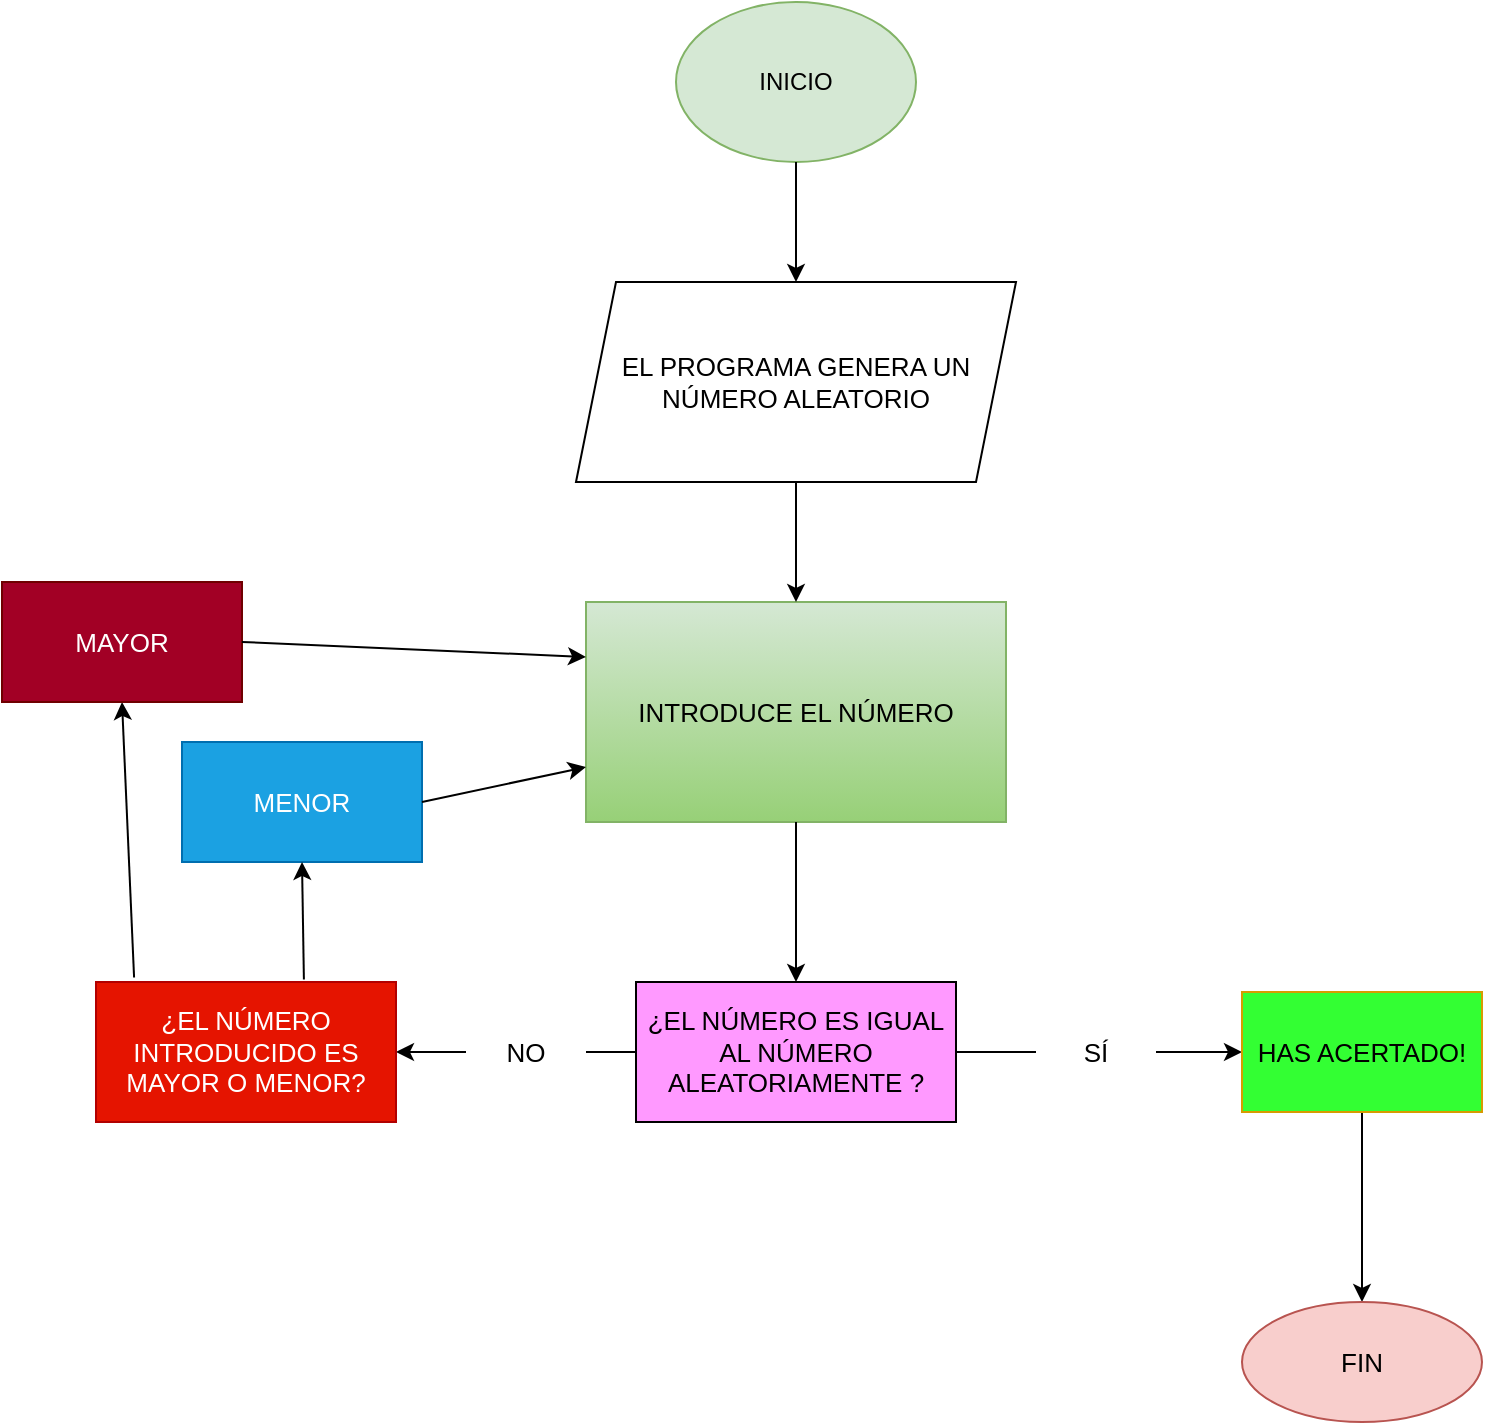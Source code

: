 <mxfile>
    <diagram id="dqZsnTbzCjewWdG2UYxb" name="Página-1">
        <mxGraphModel dx="1062" dy="809" grid="1" gridSize="10" guides="1" tooltips="1" connect="1" arrows="1" fold="1" page="1" pageScale="1" pageWidth="827" pageHeight="1169" math="0" shadow="0">
            <root>
                <mxCell id="0"/>
                <mxCell id="1" parent="0"/>
                <mxCell id="3" value="INICIO" style="ellipse;whiteSpace=wrap;html=1;fillColor=#D5E8D4;strokeColor=#82b366;" parent="1" vertex="1">
                    <mxGeometry x="387" y="30" width="120" height="80" as="geometry"/>
                </mxCell>
                <mxCell id="4" value="&lt;font style=&quot;font-size: 13px&quot;&gt;EL PROGRAMA GENERA UN NÚMERO ALEATORIO&lt;/font&gt;" style="shape=parallelogram;perimeter=parallelogramPerimeter;whiteSpace=wrap;html=1;fixedSize=1;" parent="1" vertex="1">
                    <mxGeometry x="337" y="170" width="220" height="100" as="geometry"/>
                </mxCell>
                <mxCell id="5" value="" style="endArrow=classic;html=1;fontSize=12;entryX=0.5;entryY=0;entryDx=0;entryDy=0;exitX=0.5;exitY=1;exitDx=0;exitDy=0;" parent="1" target="4" edge="1">
                    <mxGeometry width="50" height="50" relative="1" as="geometry">
                        <mxPoint x="447" y="110.0" as="sourcePoint"/>
                        <mxPoint x="447" y="120" as="targetPoint"/>
                    </mxGeometry>
                </mxCell>
                <mxCell id="6" value="&lt;font style=&quot;font-size: 13px&quot;&gt;INTRODUCE EL NÚMERO&lt;/font&gt;" style="rounded=0;whiteSpace=wrap;html=1;fontSize=12;fillColor=#d5e8d4;strokeColor=#82b366;gradientColor=#97d077;" parent="1" vertex="1">
                    <mxGeometry x="342" y="330" width="210" height="110" as="geometry"/>
                </mxCell>
                <mxCell id="7" value="" style="endArrow=classic;html=1;fontSize=13;exitX=0.5;exitY=1;exitDx=0;exitDy=0;entryX=0.5;entryY=0;entryDx=0;entryDy=0;" parent="1" source="4" target="6" edge="1">
                    <mxGeometry width="50" height="50" relative="1" as="geometry">
                        <mxPoint x="447" y="360" as="sourcePoint"/>
                        <mxPoint x="497" y="310" as="targetPoint"/>
                    </mxGeometry>
                </mxCell>
                <mxCell id="8" value="" style="endArrow=classic;html=1;fontSize=13;exitX=0.5;exitY=1;exitDx=0;exitDy=0;" parent="1" source="6" target="9" edge="1">
                    <mxGeometry width="50" height="50" relative="1" as="geometry">
                        <mxPoint x="447" y="510" as="sourcePoint"/>
                        <mxPoint x="497" y="460" as="targetPoint"/>
                    </mxGeometry>
                </mxCell>
                <mxCell id="13" value="" style="edgeStyle=none;html=1;fontSize=13;startArrow=none;entryX=0;entryY=0.5;entryDx=0;entryDy=0;" parent="1" source="14" target="12" edge="1">
                    <mxGeometry relative="1" as="geometry">
                        <mxPoint x="667" y="555" as="targetPoint"/>
                    </mxGeometry>
                </mxCell>
                <mxCell id="19" value="" style="edgeStyle=none;html=1;fontSize=13;startArrow=none;" parent="1" source="20" target="18" edge="1">
                    <mxGeometry relative="1" as="geometry"/>
                </mxCell>
                <mxCell id="9" value="¿EL NÚMERO ES IGUAL AL NÚMERO ALEATORIAMENTE ?" style="rounded=0;whiteSpace=wrap;html=1;fontSize=13;fillColor=#FF99FF;" parent="1" vertex="1">
                    <mxGeometry x="367" y="520" width="160" height="70" as="geometry"/>
                </mxCell>
                <mxCell id="17" value="" style="edgeStyle=none;html=1;fontSize=13;exitX=0.5;exitY=1;exitDx=0;exitDy=0;entryX=0.5;entryY=0;entryDx=0;entryDy=0;" parent="1" source="12" target="16" edge="1">
                    <mxGeometry relative="1" as="geometry">
                        <mxPoint x="669.33" y="595" as="sourcePoint"/>
                        <mxPoint x="669.33" y="675" as="targetPoint"/>
                    </mxGeometry>
                </mxCell>
                <mxCell id="12" value="HAS ACERTADO!" style="whiteSpace=wrap;html=1;fontSize=13;rounded=0;fillColor=#33FF33;gradientColor=#33FF33;strokeColor=#d79b00;" parent="1" vertex="1">
                    <mxGeometry x="670" y="525" width="120" height="60" as="geometry"/>
                </mxCell>
                <mxCell id="14" value="SÍ" style="text;html=1;strokeColor=none;fillColor=none;align=center;verticalAlign=middle;whiteSpace=wrap;rounded=0;fontSize=13;" parent="1" vertex="1">
                    <mxGeometry x="567" y="540" width="60" height="30" as="geometry"/>
                </mxCell>
                <mxCell id="15" value="" style="edgeStyle=none;html=1;fontSize=13;endArrow=none;" parent="1" source="9" target="14" edge="1">
                    <mxGeometry relative="1" as="geometry">
                        <mxPoint x="527" y="555" as="sourcePoint"/>
                        <mxPoint x="657" y="555" as="targetPoint"/>
                    </mxGeometry>
                </mxCell>
                <mxCell id="16" value="FIN" style="ellipse;whiteSpace=wrap;html=1;fontSize=13;rounded=0;fillColor=#f8cecc;strokeColor=#b85450;" parent="1" vertex="1">
                    <mxGeometry x="670" y="680" width="120" height="60" as="geometry"/>
                </mxCell>
                <mxCell id="25" value="" style="edgeStyle=none;html=1;fontSize=13;exitX=0.127;exitY=-0.032;exitDx=0;exitDy=0;entryX=0.5;entryY=1;entryDx=0;entryDy=0;exitPerimeter=0;" parent="1" source="18" target="22" edge="1">
                    <mxGeometry relative="1" as="geometry">
                        <mxPoint x="117" y="340.0" as="targetPoint"/>
                        <Array as="points"/>
                    </mxGeometry>
                </mxCell>
                <mxCell id="18" value="¿EL NÚMERO INTRODUCIDO ES MAYOR O MENOR?" style="whiteSpace=wrap;html=1;fontSize=13;rounded=0;fillColor=#e51400;fontColor=#ffffff;strokeColor=#B20000;" parent="1" vertex="1">
                    <mxGeometry x="97" y="520" width="150" height="70" as="geometry"/>
                </mxCell>
                <mxCell id="20" value="NO" style="text;html=1;strokeColor=none;fillColor=none;align=center;verticalAlign=middle;whiteSpace=wrap;rounded=0;fontSize=13;" parent="1" vertex="1">
                    <mxGeometry x="282" y="540" width="60" height="30" as="geometry"/>
                </mxCell>
                <mxCell id="21" value="" style="edgeStyle=none;html=1;fontSize=13;endArrow=none;" parent="1" source="9" target="20" edge="1">
                    <mxGeometry relative="1" as="geometry">
                        <mxPoint x="367" y="555" as="sourcePoint"/>
                        <mxPoint x="267" y="555" as="targetPoint"/>
                    </mxGeometry>
                </mxCell>
                <mxCell id="22" value="MAYOR" style="rounded=0;whiteSpace=wrap;html=1;fontSize=13;fillColor=#a20025;fontColor=#ffffff;strokeColor=#6F0000;" parent="1" vertex="1">
                    <mxGeometry x="50" y="320" width="120" height="60" as="geometry"/>
                </mxCell>
                <mxCell id="26" value="MENOR" style="rounded=0;whiteSpace=wrap;html=1;fontSize=13;fillColor=#1ba1e2;fontColor=#ffffff;strokeColor=#006EAF;" parent="1" vertex="1">
                    <mxGeometry x="140" y="400" width="120" height="60" as="geometry"/>
                </mxCell>
                <mxCell id="27" value="" style="endArrow=classic;html=1;fontSize=13;exitX=0.693;exitY=-0.018;exitDx=0;exitDy=0;exitPerimeter=0;entryX=0.5;entryY=1;entryDx=0;entryDy=0;" parent="1" source="18" target="26" edge="1">
                    <mxGeometry width="50" height="50" relative="1" as="geometry">
                        <mxPoint x="437" y="450" as="sourcePoint"/>
                        <mxPoint x="487" y="400" as="targetPoint"/>
                    </mxGeometry>
                </mxCell>
                <mxCell id="28" value="" style="endArrow=classic;html=1;fontSize=13;exitX=1;exitY=0.5;exitDx=0;exitDy=0;entryX=0;entryY=0.25;entryDx=0;entryDy=0;" parent="1" source="22" target="6" edge="1">
                    <mxGeometry width="50" height="50" relative="1" as="geometry">
                        <mxPoint x="177" y="310.0" as="sourcePoint"/>
                        <mxPoint x="487" y="400" as="targetPoint"/>
                    </mxGeometry>
                </mxCell>
                <mxCell id="29" value="" style="endArrow=classic;html=1;fontSize=13;exitX=1;exitY=0.5;exitDx=0;exitDy=0;entryX=0;entryY=0.75;entryDx=0;entryDy=0;" parent="1" source="26" target="6" edge="1">
                    <mxGeometry width="50" height="50" relative="1" as="geometry">
                        <mxPoint x="437" y="450" as="sourcePoint"/>
                        <mxPoint x="327" y="470" as="targetPoint"/>
                    </mxGeometry>
                </mxCell>
            </root>
        </mxGraphModel>
    </diagram>
</mxfile>